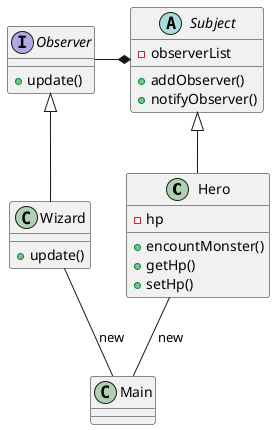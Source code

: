 @startuml

class Hero {
  - hp
  + encountMonster()
  + getHp()
  + setHp()
}

class Wizard {
  + update()
}

abstract class Subject {
  - observerList
  + addObserver()
  + notifyObserver()
}

interface Observer {
  + update()
}

class Main {
}

Observer <|-- Wizard
Subject <|-- Hero
Observer -* Subject

Wizard -- Main : new
Hero -- Main : new

@enduml
